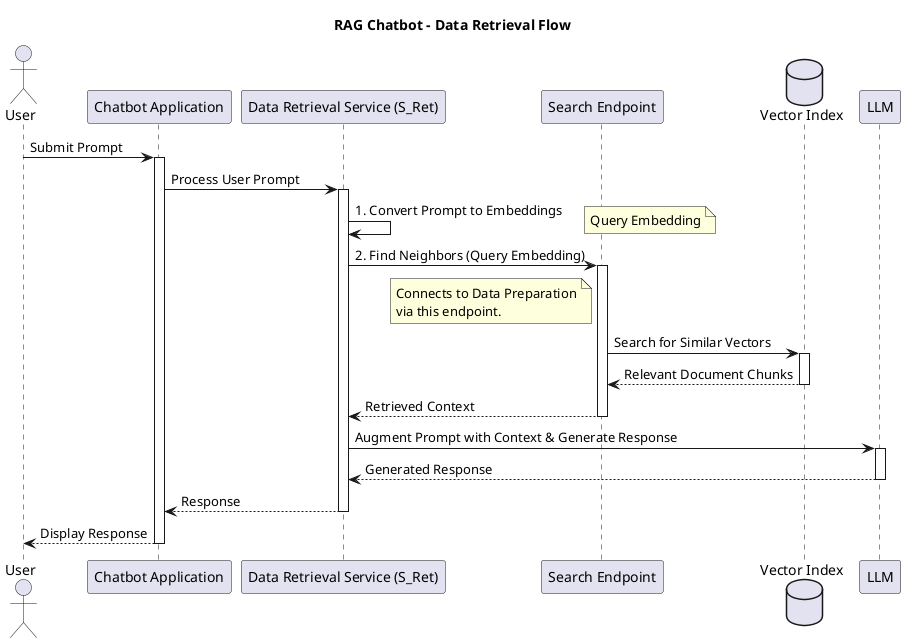 @startuml
title RAG Chatbot - Data Retrieval Flow

actor "User"
participant "Chatbot Application" as App
participant "Data Retrieval Service (S_Ret)" as S_Ret
participant "Search Endpoint" as SearchEndpoint
database "Vector Index" as VectorDB
participant "LLM"

User -> App : Submit Prompt
activate App
App -> S_Ret : Process User Prompt
activate S_Ret

S_Ret -> S_Ret : 1. Convert Prompt to Embeddings
note right: Query Embedding

S_Ret -> SearchEndpoint : 2. Find Neighbors (Query Embedding)
activate SearchEndpoint
note left of SearchEndpoint : Connects to Data Preparation\nvia this endpoint.
SearchEndpoint -> VectorDB : Search for Similar Vectors
activate VectorDB
VectorDB --> SearchEndpoint : Relevant Document Chunks
deactivate VectorDB
SearchEndpoint --> S_Ret : Retrieved Context
deactivate SearchEndpoint

S_Ret -> LLM : Augment Prompt with Context & Generate Response
activate LLM
LLM --> S_Ret : Generated Response
deactivate LLM

S_Ret --> App : Response
deactivate S_Ret
App --> User : Display Response
deactivate App

@enduml